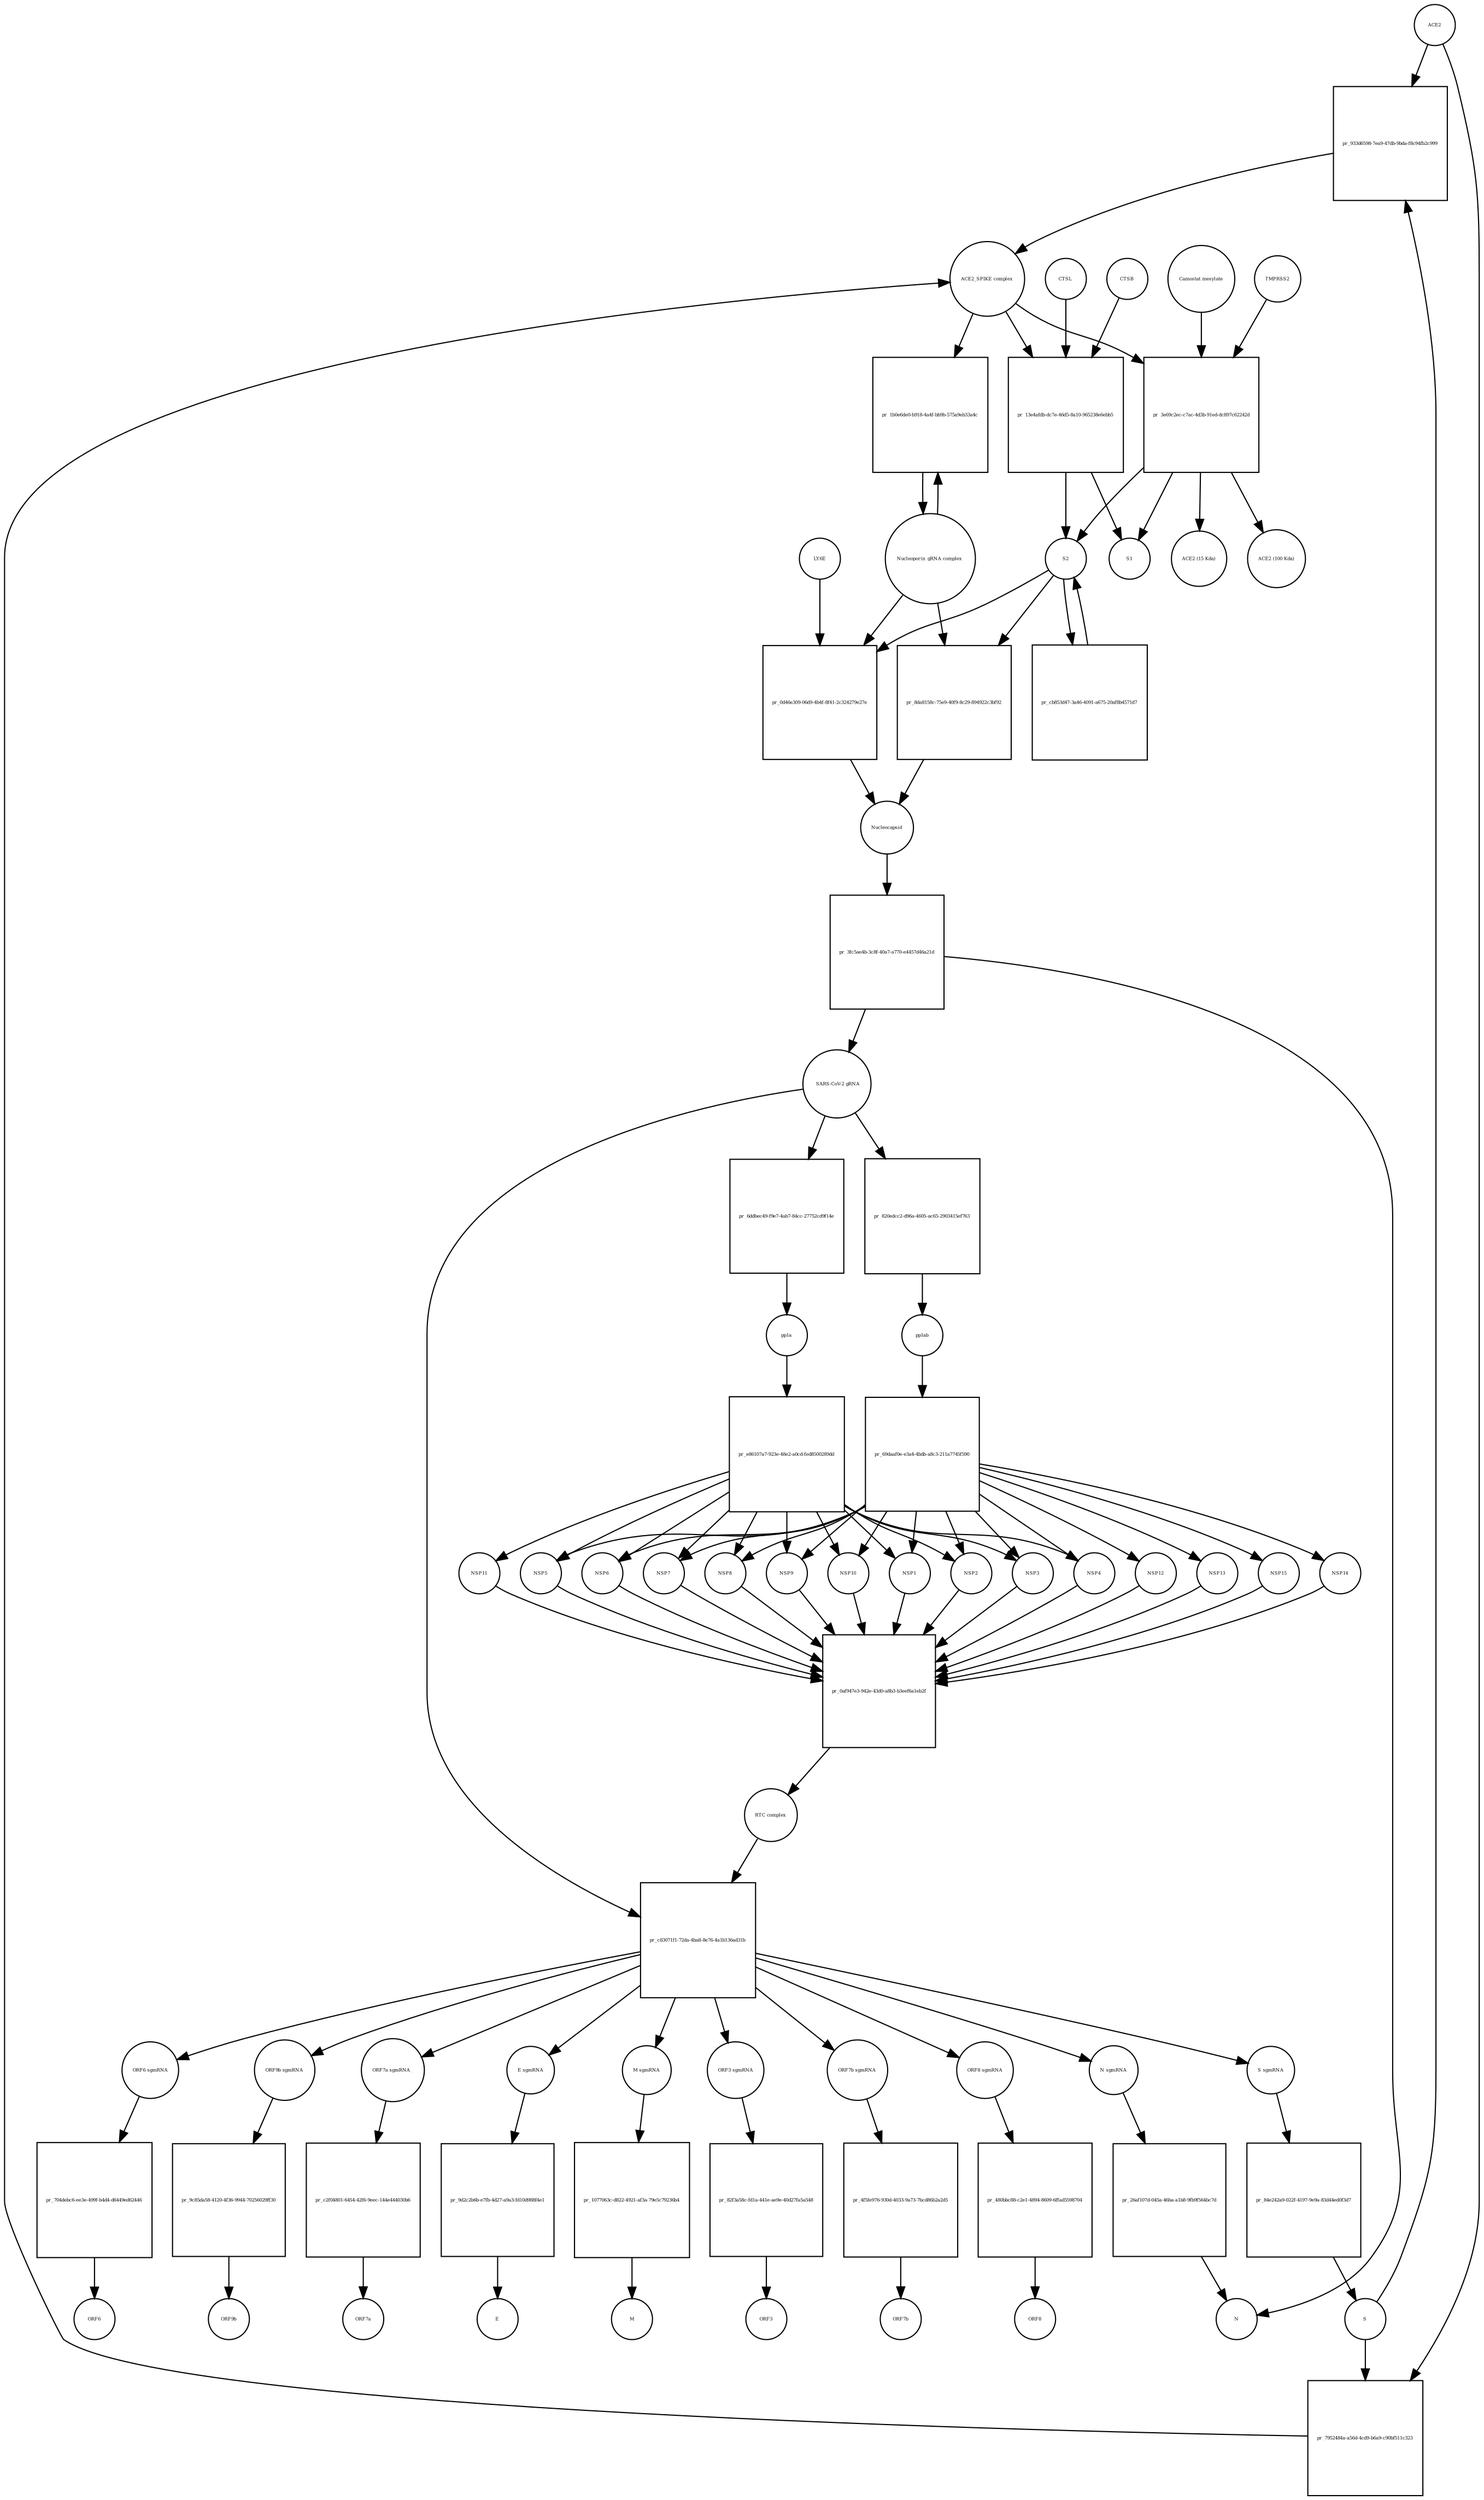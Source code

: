strict digraph  {
ACE2 [annotation="", bipartite=0, cls=macromolecule, fontsize=4, label=ACE2, shape=circle];
"pr_933d6598-7ea9-47db-9bda-f8c94fb2c999" [annotation="", bipartite=1, cls=process, fontsize=4, label="pr_933d6598-7ea9-47db-9bda-f8c94fb2c999", shape=square];
"ACE2_SPIKE complex" [annotation="", bipartite=0, cls=complex, fontsize=4, label="ACE2_SPIKE complex", shape=circle];
S [annotation="", bipartite=0, cls=macromolecule, fontsize=4, label=S, shape=circle];
"Nucleoporin_gRNA complex " [annotation="", bipartite=0, cls=complex, fontsize=4, label="Nucleoporin_gRNA complex ", shape=circle];
"pr_1b0e6de0-b918-4a4f-bb9b-575a9eb33a4c" [annotation="", bipartite=1, cls=process, fontsize=4, label="pr_1b0e6de0-b918-4a4f-bb9b-575a9eb33a4c", shape=square];
"pr_13e4afdb-dc7e-46d5-8a10-965238e6ebb5" [annotation="", bipartite=1, cls=process, fontsize=4, label="pr_13e4afdb-dc7e-46d5-8a10-965238e6ebb5", shape=square];
S2 [annotation="", bipartite=0, cls=macromolecule, fontsize=4, label=S2, shape=circle];
CTSB [annotation="", bipartite=0, cls=macromolecule, fontsize=4, label=CTSB, shape=circle];
CTSL [annotation="", bipartite=0, cls=macromolecule, fontsize=4, label=CTSL, shape=circle];
S1 [annotation="", bipartite=0, cls=macromolecule, fontsize=4, label=S1, shape=circle];
"pr_3e69c2ec-c7ac-4d3b-91ed-dc897c62242d" [annotation="", bipartite=1, cls=process, fontsize=4, label="pr_3e69c2ec-c7ac-4d3b-91ed-dc897c62242d", shape=square];
TMPRSS2 [annotation="", bipartite=0, cls=macromolecule, fontsize=4, label=TMPRSS2, shape=circle];
"Camostat mesylate" [annotation="urn_miriam_pubchem.compound_2536", bipartite=0, cls="simple chemical", fontsize=4, label="Camostat mesylate", shape=circle];
"ACE2 (15 Kda)" [annotation="", bipartite=0, cls=macromolecule, fontsize=4, label="ACE2 (15 Kda)", shape=circle];
"ACE2 (100 Kda)" [annotation="", bipartite=0, cls=macromolecule, fontsize=4, label="ACE2 (100 Kda)", shape=circle];
"pr_7952484a-a56d-4cd9-b6a9-c90bf511c323" [annotation="", bipartite=1, cls=process, fontsize=4, label="pr_7952484a-a56d-4cd9-b6a9-c90bf511c323", shape=square];
"pr_0d46e309-06d9-4b4f-8f41-2c324279e27e" [annotation="", bipartite=1, cls=process, fontsize=4, label="pr_0d46e309-06d9-4b4f-8f41-2c324279e27e", shape=square];
Nucleocapsid [annotation="", bipartite=0, cls=complex, fontsize=4, label=Nucleocapsid, shape=circle];
LY6E [annotation="", bipartite=0, cls=macromolecule, fontsize=4, label=LY6E, shape=circle];
"pr_cb853d47-3a46-4091-a675-20af8b4571d7" [annotation="", bipartite=1, cls=process, fontsize=4, label="pr_cb853d47-3a46-4091-a675-20af8b4571d7", shape=square];
"pr_8da8158c-75e9-40f9-8c29-894922c3bf92" [annotation="", bipartite=1, cls=process, fontsize=4, label="pr_8da8158c-75e9-40f9-8c29-894922c3bf92", shape=square];
" SARS-CoV-2 gRNA" [annotation="", bipartite=0, cls="nucleic acid feature", fontsize=4, label=" SARS-CoV-2 gRNA", shape=circle];
"pr_820edcc2-d96a-4605-ac65-2903415ef763" [annotation="", bipartite=1, cls=process, fontsize=4, label="pr_820edcc2-d96a-4605-ac65-2903415ef763", shape=square];
pp1ab [annotation="", bipartite=0, cls=macromolecule, fontsize=4, label=pp1ab, shape=circle];
"pr_3fc5ae4b-3c8f-40a7-a770-e4457d46a21d" [annotation="", bipartite=1, cls=process, fontsize=4, label="pr_3fc5ae4b-3c8f-40a7-a770-e4457d46a21d", shape=square];
N [annotation="", bipartite=0, cls=macromolecule, fontsize=4, label=N, shape=circle];
"pr_c83071f1-72da-4ba8-8e76-4a1b136ad31b" [annotation="", bipartite=1, cls=process, fontsize=4, label="pr_c83071f1-72da-4ba8-8e76-4a1b136ad31b", shape=square];
"ORF7a sgmRNA_" [annotation="", bipartite=0, cls="nucleic acid feature", fontsize=4, label="ORF7a sgmRNA_", shape=circle];
"RTC complex" [annotation="", bipartite=0, cls=complex, fontsize=4, label="RTC complex", shape=circle];
"S sgmRNA" [annotation="", bipartite=0, cls="nucleic acid feature", fontsize=4, label="S sgmRNA", shape=circle];
"E sgmRNA" [annotation="", bipartite=0, cls="nucleic acid feature", fontsize=4, label="E sgmRNA", shape=circle];
"M sgmRNA" [annotation="", bipartite=0, cls="nucleic acid feature", fontsize=4, label="M sgmRNA", shape=circle];
"ORF3 sgmRNA" [annotation="", bipartite=0, cls="nucleic acid feature", fontsize=4, label="ORF3 sgmRNA", shape=circle];
"ORF7b sgmRNA" [annotation="", bipartite=0, cls="nucleic acid feature", fontsize=4, label="ORF7b sgmRNA", shape=circle];
"ORF8 sgmRNA" [annotation="", bipartite=0, cls="nucleic acid feature", fontsize=4, label="ORF8 sgmRNA", shape=circle];
"ORF6 sgmRNA" [annotation="", bipartite=0, cls="nucleic acid feature", fontsize=4, label="ORF6 sgmRNA", shape=circle];
"ORF9b sgmRNA" [annotation="", bipartite=0, cls="nucleic acid feature", fontsize=4, label="ORF9b sgmRNA", shape=circle];
"N sgmRNA" [annotation="", bipartite=0, cls="nucleic acid feature", fontsize=4, label="N sgmRNA", shape=circle];
"pr_84e242a9-022f-4197-9e9a-83d44ed0f3d7" [annotation="", bipartite=1, cls=process, fontsize=4, label="pr_84e242a9-022f-4197-9e9a-83d44ed0f3d7", shape=square];
"pr_9d2c2b6b-e7fb-4d27-a9a3-fd10d988f4e1" [annotation="", bipartite=1, cls=process, fontsize=4, label="pr_9d2c2b6b-e7fb-4d27-a9a3-fd10d988f4e1", shape=square];
E [annotation="", bipartite=0, cls=macromolecule, fontsize=4, label=E, shape=circle];
"pr_1077063c-d822-4921-af3a-79e5c79236b4" [annotation="", bipartite=1, cls=process, fontsize=4, label="pr_1077063c-d822-4921-af3a-79e5c79236b4", shape=square];
M [annotation="", bipartite=0, cls=macromolecule, fontsize=4, label=M, shape=circle];
"pr_26af107d-045a-46ba-a1b8-9fb9f564bc7d" [annotation="", bipartite=1, cls=process, fontsize=4, label="pr_26af107d-045a-46ba-a1b8-9fb9f564bc7d", shape=square];
"pr_82f3a58c-fd1a-441e-ae9e-40d27fa5a548" [annotation="", bipartite=1, cls=process, fontsize=4, label="pr_82f3a58c-fd1a-441e-ae9e-40d27fa5a548", shape=square];
ORF3 [annotation="", bipartite=0, cls=macromolecule, fontsize=4, label=ORF3, shape=circle];
"pr_c2f04801-6454-42f6-9eec-144e444030b6" [annotation="", bipartite=1, cls=process, fontsize=4, label="pr_c2f04801-6454-42f6-9eec-144e444030b6", shape=square];
ORF7a [annotation="", bipartite=0, cls=macromolecule, fontsize=4, label=ORF7a, shape=circle];
"pr_4f5fe976-930d-4033-9a73-7bcd86b2a2d5" [annotation="", bipartite=1, cls=process, fontsize=4, label="pr_4f5fe976-930d-4033-9a73-7bcd86b2a2d5", shape=square];
ORF7b [annotation="", bipartite=0, cls=macromolecule, fontsize=4, label=ORF7b, shape=circle];
"pr_480bbc88-c2e1-4894-8609-6ffad5598704" [annotation="", bipartite=1, cls=process, fontsize=4, label="pr_480bbc88-c2e1-4894-8609-6ffad5598704", shape=square];
ORF8 [annotation="", bipartite=0, cls=macromolecule, fontsize=4, label=ORF8, shape=circle];
"pr_704debc6-ee3e-499f-b4d4-d6449ed62446" [annotation="", bipartite=1, cls=process, fontsize=4, label="pr_704debc6-ee3e-499f-b4d4-d6449ed62446", shape=square];
ORF6 [annotation="", bipartite=0, cls=macromolecule, fontsize=4, label=ORF6, shape=circle];
"pr_9c85da58-4120-4f36-9944-70256029ff30" [annotation="", bipartite=1, cls=process, fontsize=4, label="pr_9c85da58-4120-4f36-9944-70256029ff30", shape=square];
ORF9b [annotation="", bipartite=0, cls=macromolecule, fontsize=4, label=ORF9b, shape=circle];
"pr_69daaf0e-e3a4-4bdb-a8c3-211a7745f590" [annotation="", bipartite=1, cls=process, fontsize=4, label="pr_69daaf0e-e3a4-4bdb-a8c3-211a7745f590", shape=square];
NSP14 [annotation="", bipartite=0, cls=macromolecule, fontsize=4, label=NSP14, shape=circle];
NSP12 [annotation="", bipartite=0, cls=macromolecule, fontsize=4, label=NSP12, shape=circle];
NSP13 [annotation="", bipartite=0, cls=macromolecule, fontsize=4, label=NSP13, shape=circle];
NSP15 [annotation="", bipartite=0, cls=macromolecule, fontsize=4, label=NSP15, shape=circle];
NSP1 [annotation="", bipartite=0, cls=macromolecule, fontsize=4, label=NSP1, shape=circle];
NSP2 [annotation="", bipartite=0, cls=macromolecule, fontsize=4, label=NSP2, shape=circle];
NSP3 [annotation="", bipartite=0, cls=macromolecule, fontsize=4, label=NSP3, shape=circle];
NSP4 [annotation="", bipartite=0, cls=macromolecule, fontsize=4, label=NSP4, shape=circle];
NSP5 [annotation="", bipartite=0, cls=macromolecule, fontsize=4, label=NSP5, shape=circle];
NSP6 [annotation="", bipartite=0, cls=macromolecule, fontsize=4, label=NSP6, shape=circle];
NSP7 [annotation="", bipartite=0, cls=macromolecule, fontsize=4, label=NSP7, shape=circle];
NSP8 [annotation="", bipartite=0, cls=macromolecule, fontsize=4, label=NSP8, shape=circle];
NSP9 [annotation="", bipartite=0, cls=macromolecule, fontsize=4, label=NSP9, shape=circle];
NSP10 [annotation="", bipartite=0, cls=macromolecule, fontsize=4, label=NSP10, shape=circle];
"pr_0af947e3-942e-43d0-a8b3-b3eef6a1eb2f" [annotation="", bipartite=1, cls=process, fontsize=4, label="pr_0af947e3-942e-43d0-a8b3-b3eef6a1eb2f", shape=square];
NSP11 [annotation="", bipartite=0, cls=macromolecule, fontsize=4, label=NSP11, shape=circle];
pp1a [annotation="", bipartite=0, cls=macromolecule, fontsize=4, label=pp1a, shape=circle];
"pr_e86107a7-923e-48e2-a0cd-fed8500289dd" [annotation="", bipartite=1, cls=process, fontsize=4, label="pr_e86107a7-923e-48e2-a0cd-fed8500289dd", shape=square];
"pr_6ddbec49-f9e7-4ab7-84cc-27752cd9f14e" [annotation="", bipartite=1, cls=process, fontsize=4, label="pr_6ddbec49-f9e7-4ab7-84cc-27752cd9f14e", shape=square];
ACE2 -> "pr_933d6598-7ea9-47db-9bda-f8c94fb2c999"  [annotation="", interaction_type=consumption];
ACE2 -> "pr_7952484a-a56d-4cd9-b6a9-c90bf511c323"  [annotation="", interaction_type=consumption];
"pr_933d6598-7ea9-47db-9bda-f8c94fb2c999" -> "ACE2_SPIKE complex"  [annotation="", interaction_type=production];
"ACE2_SPIKE complex" -> "pr_1b0e6de0-b918-4a4f-bb9b-575a9eb33a4c"  [annotation="urn_miriam_pubmed_32142651|urn_miriam_pubmed_32094589", interaction_type=stimulation];
"ACE2_SPIKE complex" -> "pr_13e4afdb-dc7e-46d5-8a10-965238e6ebb5"  [annotation="", interaction_type=consumption];
"ACE2_SPIKE complex" -> "pr_3e69c2ec-c7ac-4d3b-91ed-dc897c62242d"  [annotation="", interaction_type=consumption];
S -> "pr_933d6598-7ea9-47db-9bda-f8c94fb2c999"  [annotation="", interaction_type=consumption];
S -> "pr_7952484a-a56d-4cd9-b6a9-c90bf511c323"  [annotation="", interaction_type=consumption];
"Nucleoporin_gRNA complex " -> "pr_1b0e6de0-b918-4a4f-bb9b-575a9eb33a4c"  [annotation="", interaction_type=consumption];
"Nucleoporin_gRNA complex " -> "pr_0d46e309-06d9-4b4f-8f41-2c324279e27e"  [annotation="", interaction_type=consumption];
"Nucleoporin_gRNA complex " -> "pr_8da8158c-75e9-40f9-8c29-894922c3bf92"  [annotation="", interaction_type=consumption];
"pr_1b0e6de0-b918-4a4f-bb9b-575a9eb33a4c" -> "Nucleoporin_gRNA complex "  [annotation="", interaction_type=production];
"pr_13e4afdb-dc7e-46d5-8a10-965238e6ebb5" -> S2  [annotation="", interaction_type=production];
"pr_13e4afdb-dc7e-46d5-8a10-965238e6ebb5" -> S1  [annotation="", interaction_type=production];
S2 -> "pr_0d46e309-06d9-4b4f-8f41-2c324279e27e"  [annotation="urn_miriam_doi_10.1101%2F2020.03.05.979260|urn_miriam_doi_10.1101%2F2020.04.02.021469", interaction_type=stimulation];
S2 -> "pr_cb853d47-3a46-4091-a675-20af8b4571d7"  [annotation="", interaction_type=consumption];
S2 -> "pr_8da8158c-75e9-40f9-8c29-894922c3bf92"  [annotation="", interaction_type=stimulation];
CTSB -> "pr_13e4afdb-dc7e-46d5-8a10-965238e6ebb5"  [annotation=urn_miriam_pubmed_32142651, interaction_type=catalysis];
CTSL -> "pr_13e4afdb-dc7e-46d5-8a10-965238e6ebb5"  [annotation=urn_miriam_pubmed_32142651, interaction_type=catalysis];
"pr_3e69c2ec-c7ac-4d3b-91ed-dc897c62242d" -> S2  [annotation="", interaction_type=production];
"pr_3e69c2ec-c7ac-4d3b-91ed-dc897c62242d" -> S1  [annotation="", interaction_type=production];
"pr_3e69c2ec-c7ac-4d3b-91ed-dc897c62242d" -> "ACE2 (15 Kda)"  [annotation="", interaction_type=production];
"pr_3e69c2ec-c7ac-4d3b-91ed-dc897c62242d" -> "ACE2 (100 Kda)"  [annotation="", interaction_type=production];
TMPRSS2 -> "pr_3e69c2ec-c7ac-4d3b-91ed-dc897c62242d"  [annotation="urn_miriam_pubmed_32142651|urn_miriam_pubmed_32094589|urn_miriam_pubmed_24227843", interaction_type=catalysis];
"Camostat mesylate" -> "pr_3e69c2ec-c7ac-4d3b-91ed-dc897c62242d"  [annotation="urn_miriam_pubmed_32142651|urn_miriam_pubmed_32094589|urn_miriam_pubmed_24227843", interaction_type=inhibition];
"pr_7952484a-a56d-4cd9-b6a9-c90bf511c323" -> "ACE2_SPIKE complex"  [annotation="", interaction_type=production];
"pr_0d46e309-06d9-4b4f-8f41-2c324279e27e" -> Nucleocapsid  [annotation="", interaction_type=production];
Nucleocapsid -> "pr_3fc5ae4b-3c8f-40a7-a770-e4457d46a21d"  [annotation="", interaction_type=consumption];
LY6E -> "pr_0d46e309-06d9-4b4f-8f41-2c324279e27e"  [annotation="urn_miriam_doi_10.1101%2F2020.03.05.979260|urn_miriam_doi_10.1101%2F2020.04.02.021469", interaction_type=inhibition];
"pr_cb853d47-3a46-4091-a675-20af8b4571d7" -> S2  [annotation="", interaction_type=production];
"pr_8da8158c-75e9-40f9-8c29-894922c3bf92" -> Nucleocapsid  [annotation="", interaction_type=production];
" SARS-CoV-2 gRNA" -> "pr_820edcc2-d96a-4605-ac65-2903415ef763"  [annotation="", interaction_type=consumption];
" SARS-CoV-2 gRNA" -> "pr_c83071f1-72da-4ba8-8e76-4a1b136ad31b"  [annotation="", interaction_type=consumption];
" SARS-CoV-2 gRNA" -> "pr_6ddbec49-f9e7-4ab7-84cc-27752cd9f14e"  [annotation="", interaction_type=consumption];
"pr_820edcc2-d96a-4605-ac65-2903415ef763" -> pp1ab  [annotation="", interaction_type=production];
pp1ab -> "pr_69daaf0e-e3a4-4bdb-a8c3-211a7745f590"  [annotation=urn_miriam_pubmed_31226023, interaction_type=catalysis];
"pr_3fc5ae4b-3c8f-40a7-a770-e4457d46a21d" -> " SARS-CoV-2 gRNA"  [annotation="", interaction_type=production];
"pr_3fc5ae4b-3c8f-40a7-a770-e4457d46a21d" -> N  [annotation="", interaction_type=production];
"pr_c83071f1-72da-4ba8-8e76-4a1b136ad31b" -> "ORF7a sgmRNA_"  [annotation="", interaction_type=production];
"pr_c83071f1-72da-4ba8-8e76-4a1b136ad31b" -> "S sgmRNA"  [annotation="", interaction_type=production];
"pr_c83071f1-72da-4ba8-8e76-4a1b136ad31b" -> "E sgmRNA"  [annotation="", interaction_type=production];
"pr_c83071f1-72da-4ba8-8e76-4a1b136ad31b" -> "M sgmRNA"  [annotation="", interaction_type=production];
"pr_c83071f1-72da-4ba8-8e76-4a1b136ad31b" -> "ORF3 sgmRNA"  [annotation="", interaction_type=production];
"pr_c83071f1-72da-4ba8-8e76-4a1b136ad31b" -> "ORF7b sgmRNA"  [annotation="", interaction_type=production];
"pr_c83071f1-72da-4ba8-8e76-4a1b136ad31b" -> "ORF8 sgmRNA"  [annotation="", interaction_type=production];
"pr_c83071f1-72da-4ba8-8e76-4a1b136ad31b" -> "ORF6 sgmRNA"  [annotation="", interaction_type=production];
"pr_c83071f1-72da-4ba8-8e76-4a1b136ad31b" -> "ORF9b sgmRNA"  [annotation="", interaction_type=production];
"pr_c83071f1-72da-4ba8-8e76-4a1b136ad31b" -> "N sgmRNA"  [annotation="", interaction_type=production];
"ORF7a sgmRNA_" -> "pr_c2f04801-6454-42f6-9eec-144e444030b6"  [annotation="", interaction_type=consumption];
"RTC complex" -> "pr_c83071f1-72da-4ba8-8e76-4a1b136ad31b"  [annotation=urn_miriam_pubmed_31226023, interaction_type="necessary stimulation"];
"S sgmRNA" -> "pr_84e242a9-022f-4197-9e9a-83d44ed0f3d7"  [annotation="", interaction_type=consumption];
"E sgmRNA" -> "pr_9d2c2b6b-e7fb-4d27-a9a3-fd10d988f4e1"  [annotation="", interaction_type=consumption];
"M sgmRNA" -> "pr_1077063c-d822-4921-af3a-79e5c79236b4"  [annotation="", interaction_type=consumption];
"ORF3 sgmRNA" -> "pr_82f3a58c-fd1a-441e-ae9e-40d27fa5a548"  [annotation="", interaction_type=consumption];
"ORF7b sgmRNA" -> "pr_4f5fe976-930d-4033-9a73-7bcd86b2a2d5"  [annotation="", interaction_type=consumption];
"ORF8 sgmRNA" -> "pr_480bbc88-c2e1-4894-8609-6ffad5598704"  [annotation="", interaction_type=consumption];
"ORF6 sgmRNA" -> "pr_704debc6-ee3e-499f-b4d4-d6449ed62446"  [annotation="", interaction_type=consumption];
"ORF9b sgmRNA" -> "pr_9c85da58-4120-4f36-9944-70256029ff30"  [annotation="", interaction_type=consumption];
"N sgmRNA" -> "pr_26af107d-045a-46ba-a1b8-9fb9f564bc7d"  [annotation="", interaction_type=consumption];
"pr_84e242a9-022f-4197-9e9a-83d44ed0f3d7" -> S  [annotation="", interaction_type=production];
"pr_9d2c2b6b-e7fb-4d27-a9a3-fd10d988f4e1" -> E  [annotation="", interaction_type=production];
"pr_1077063c-d822-4921-af3a-79e5c79236b4" -> M  [annotation="", interaction_type=production];
"pr_26af107d-045a-46ba-a1b8-9fb9f564bc7d" -> N  [annotation="", interaction_type=production];
"pr_82f3a58c-fd1a-441e-ae9e-40d27fa5a548" -> ORF3  [annotation="", interaction_type=production];
"pr_c2f04801-6454-42f6-9eec-144e444030b6" -> ORF7a  [annotation="", interaction_type=production];
"pr_4f5fe976-930d-4033-9a73-7bcd86b2a2d5" -> ORF7b  [annotation="", interaction_type=production];
"pr_480bbc88-c2e1-4894-8609-6ffad5598704" -> ORF8  [annotation="", interaction_type=production];
"pr_704debc6-ee3e-499f-b4d4-d6449ed62446" -> ORF6  [annotation="", interaction_type=production];
"pr_9c85da58-4120-4f36-9944-70256029ff30" -> ORF9b  [annotation="", interaction_type=production];
"pr_69daaf0e-e3a4-4bdb-a8c3-211a7745f590" -> NSP14  [annotation="", interaction_type=production];
"pr_69daaf0e-e3a4-4bdb-a8c3-211a7745f590" -> NSP12  [annotation="", interaction_type=production];
"pr_69daaf0e-e3a4-4bdb-a8c3-211a7745f590" -> NSP13  [annotation="", interaction_type=production];
"pr_69daaf0e-e3a4-4bdb-a8c3-211a7745f590" -> NSP15  [annotation="", interaction_type=production];
"pr_69daaf0e-e3a4-4bdb-a8c3-211a7745f590" -> NSP1  [annotation="", interaction_type=production];
"pr_69daaf0e-e3a4-4bdb-a8c3-211a7745f590" -> NSP2  [annotation="", interaction_type=production];
"pr_69daaf0e-e3a4-4bdb-a8c3-211a7745f590" -> NSP3  [annotation="", interaction_type=production];
"pr_69daaf0e-e3a4-4bdb-a8c3-211a7745f590" -> NSP4  [annotation="", interaction_type=production];
"pr_69daaf0e-e3a4-4bdb-a8c3-211a7745f590" -> NSP5  [annotation="", interaction_type=production];
"pr_69daaf0e-e3a4-4bdb-a8c3-211a7745f590" -> NSP6  [annotation="", interaction_type=production];
"pr_69daaf0e-e3a4-4bdb-a8c3-211a7745f590" -> NSP7  [annotation="", interaction_type=production];
"pr_69daaf0e-e3a4-4bdb-a8c3-211a7745f590" -> NSP8  [annotation="", interaction_type=production];
"pr_69daaf0e-e3a4-4bdb-a8c3-211a7745f590" -> NSP9  [annotation="", interaction_type=production];
"pr_69daaf0e-e3a4-4bdb-a8c3-211a7745f590" -> NSP10  [annotation="", interaction_type=production];
NSP14 -> "pr_0af947e3-942e-43d0-a8b3-b3eef6a1eb2f"  [annotation="", interaction_type=consumption];
NSP12 -> "pr_0af947e3-942e-43d0-a8b3-b3eef6a1eb2f"  [annotation="", interaction_type=consumption];
NSP13 -> "pr_0af947e3-942e-43d0-a8b3-b3eef6a1eb2f"  [annotation="", interaction_type=consumption];
NSP15 -> "pr_0af947e3-942e-43d0-a8b3-b3eef6a1eb2f"  [annotation="", interaction_type=consumption];
NSP1 -> "pr_0af947e3-942e-43d0-a8b3-b3eef6a1eb2f"  [annotation="", interaction_type=consumption];
NSP2 -> "pr_0af947e3-942e-43d0-a8b3-b3eef6a1eb2f"  [annotation="", interaction_type=consumption];
NSP3 -> "pr_0af947e3-942e-43d0-a8b3-b3eef6a1eb2f"  [annotation="", interaction_type=consumption];
NSP4 -> "pr_0af947e3-942e-43d0-a8b3-b3eef6a1eb2f"  [annotation="", interaction_type=consumption];
NSP5 -> "pr_0af947e3-942e-43d0-a8b3-b3eef6a1eb2f"  [annotation="", interaction_type=consumption];
NSP6 -> "pr_0af947e3-942e-43d0-a8b3-b3eef6a1eb2f"  [annotation="", interaction_type=consumption];
NSP7 -> "pr_0af947e3-942e-43d0-a8b3-b3eef6a1eb2f"  [annotation="", interaction_type=consumption];
NSP8 -> "pr_0af947e3-942e-43d0-a8b3-b3eef6a1eb2f"  [annotation="", interaction_type=consumption];
NSP9 -> "pr_0af947e3-942e-43d0-a8b3-b3eef6a1eb2f"  [annotation="", interaction_type=consumption];
NSP10 -> "pr_0af947e3-942e-43d0-a8b3-b3eef6a1eb2f"  [annotation="", interaction_type=consumption];
"pr_0af947e3-942e-43d0-a8b3-b3eef6a1eb2f" -> "RTC complex"  [annotation="", interaction_type=production];
NSP11 -> "pr_0af947e3-942e-43d0-a8b3-b3eef6a1eb2f"  [annotation="", interaction_type=consumption];
pp1a -> "pr_e86107a7-923e-48e2-a0cd-fed8500289dd"  [annotation=urn_miriam_pubmed_31226023, interaction_type=catalysis];
"pr_e86107a7-923e-48e2-a0cd-fed8500289dd" -> NSP6  [annotation="", interaction_type=production];
"pr_e86107a7-923e-48e2-a0cd-fed8500289dd" -> NSP1  [annotation="", interaction_type=production];
"pr_e86107a7-923e-48e2-a0cd-fed8500289dd" -> NSP2  [annotation="", interaction_type=production];
"pr_e86107a7-923e-48e2-a0cd-fed8500289dd" -> NSP3  [annotation="", interaction_type=production];
"pr_e86107a7-923e-48e2-a0cd-fed8500289dd" -> NSP4  [annotation="", interaction_type=production];
"pr_e86107a7-923e-48e2-a0cd-fed8500289dd" -> NSP5  [annotation="", interaction_type=production];
"pr_e86107a7-923e-48e2-a0cd-fed8500289dd" -> NSP7  [annotation="", interaction_type=production];
"pr_e86107a7-923e-48e2-a0cd-fed8500289dd" -> NSP8  [annotation="", interaction_type=production];
"pr_e86107a7-923e-48e2-a0cd-fed8500289dd" -> NSP9  [annotation="", interaction_type=production];
"pr_e86107a7-923e-48e2-a0cd-fed8500289dd" -> NSP10  [annotation="", interaction_type=production];
"pr_e86107a7-923e-48e2-a0cd-fed8500289dd" -> NSP11  [annotation="", interaction_type=production];
"pr_6ddbec49-f9e7-4ab7-84cc-27752cd9f14e" -> pp1a  [annotation="", interaction_type=production];
}
